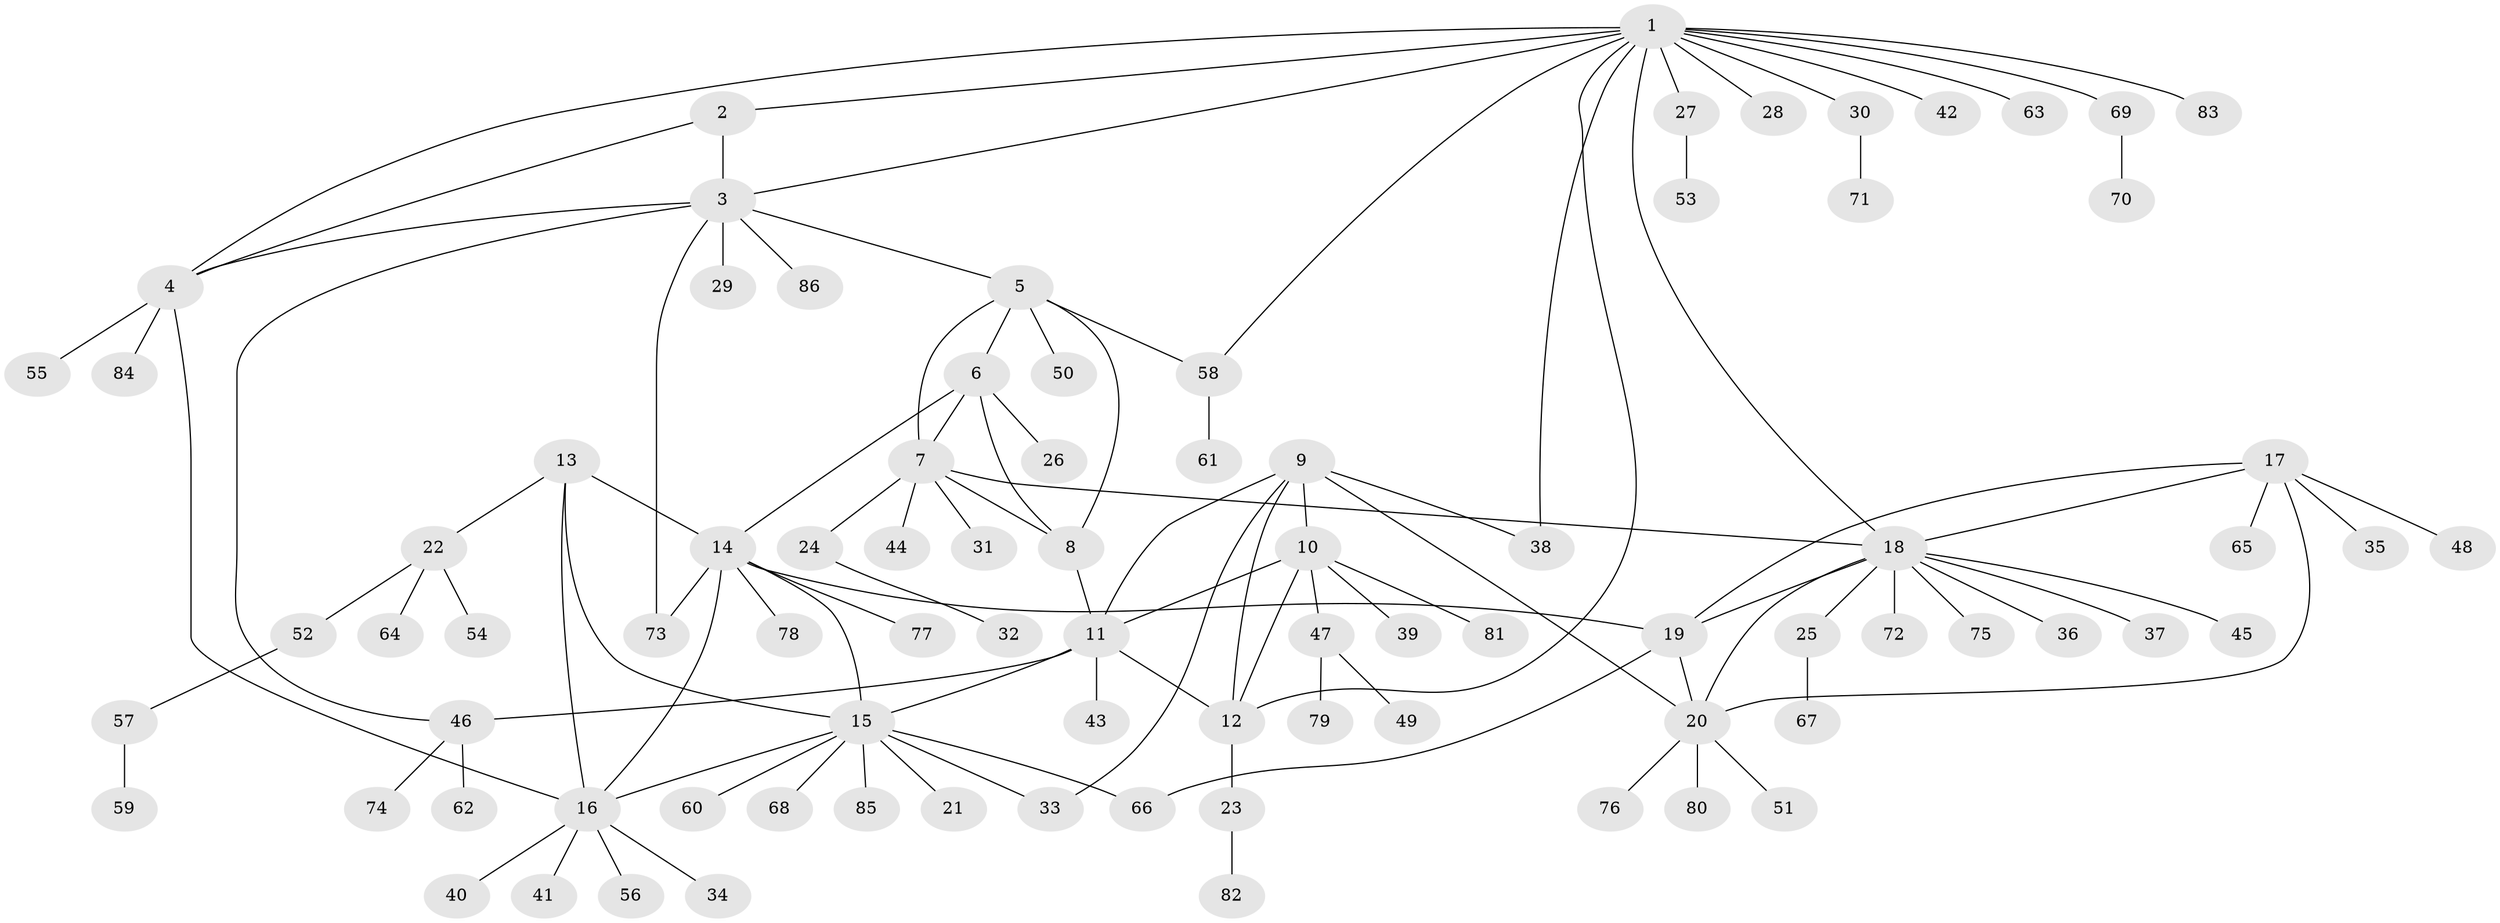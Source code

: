 // coarse degree distribution, {10: 0.02857142857142857, 4: 0.17142857142857143, 5: 0.17142857142857143, 6: 0.08571428571428572, 3: 0.05714285714285714, 7: 0.02857142857142857, 2: 0.14285714285714285, 1: 0.3142857142857143}
// Generated by graph-tools (version 1.1) at 2025/52/03/04/25 22:52:30]
// undirected, 86 vertices, 112 edges
graph export_dot {
  node [color=gray90,style=filled];
  1;
  2;
  3;
  4;
  5;
  6;
  7;
  8;
  9;
  10;
  11;
  12;
  13;
  14;
  15;
  16;
  17;
  18;
  19;
  20;
  21;
  22;
  23;
  24;
  25;
  26;
  27;
  28;
  29;
  30;
  31;
  32;
  33;
  34;
  35;
  36;
  37;
  38;
  39;
  40;
  41;
  42;
  43;
  44;
  45;
  46;
  47;
  48;
  49;
  50;
  51;
  52;
  53;
  54;
  55;
  56;
  57;
  58;
  59;
  60;
  61;
  62;
  63;
  64;
  65;
  66;
  67;
  68;
  69;
  70;
  71;
  72;
  73;
  74;
  75;
  76;
  77;
  78;
  79;
  80;
  81;
  82;
  83;
  84;
  85;
  86;
  1 -- 2;
  1 -- 3;
  1 -- 4;
  1 -- 12;
  1 -- 18;
  1 -- 27;
  1 -- 28;
  1 -- 30;
  1 -- 38;
  1 -- 42;
  1 -- 58;
  1 -- 63;
  1 -- 69;
  1 -- 83;
  2 -- 3;
  2 -- 4;
  3 -- 4;
  3 -- 5;
  3 -- 29;
  3 -- 46;
  3 -- 73;
  3 -- 86;
  4 -- 16;
  4 -- 55;
  4 -- 84;
  5 -- 6;
  5 -- 7;
  5 -- 8;
  5 -- 50;
  5 -- 58;
  6 -- 7;
  6 -- 8;
  6 -- 14;
  6 -- 26;
  7 -- 8;
  7 -- 18;
  7 -- 24;
  7 -- 31;
  7 -- 44;
  8 -- 11;
  9 -- 10;
  9 -- 11;
  9 -- 12;
  9 -- 20;
  9 -- 33;
  9 -- 38;
  10 -- 11;
  10 -- 12;
  10 -- 39;
  10 -- 47;
  10 -- 81;
  11 -- 12;
  11 -- 15;
  11 -- 43;
  11 -- 46;
  12 -- 23;
  13 -- 14;
  13 -- 15;
  13 -- 16;
  13 -- 22;
  14 -- 15;
  14 -- 16;
  14 -- 19;
  14 -- 73;
  14 -- 77;
  14 -- 78;
  15 -- 16;
  15 -- 21;
  15 -- 33;
  15 -- 60;
  15 -- 66;
  15 -- 68;
  15 -- 85;
  16 -- 34;
  16 -- 40;
  16 -- 41;
  16 -- 56;
  17 -- 18;
  17 -- 19;
  17 -- 20;
  17 -- 35;
  17 -- 48;
  17 -- 65;
  18 -- 19;
  18 -- 20;
  18 -- 25;
  18 -- 36;
  18 -- 37;
  18 -- 45;
  18 -- 72;
  18 -- 75;
  19 -- 20;
  19 -- 66;
  20 -- 51;
  20 -- 76;
  20 -- 80;
  22 -- 52;
  22 -- 54;
  22 -- 64;
  23 -- 82;
  24 -- 32;
  25 -- 67;
  27 -- 53;
  30 -- 71;
  46 -- 62;
  46 -- 74;
  47 -- 49;
  47 -- 79;
  52 -- 57;
  57 -- 59;
  58 -- 61;
  69 -- 70;
}
